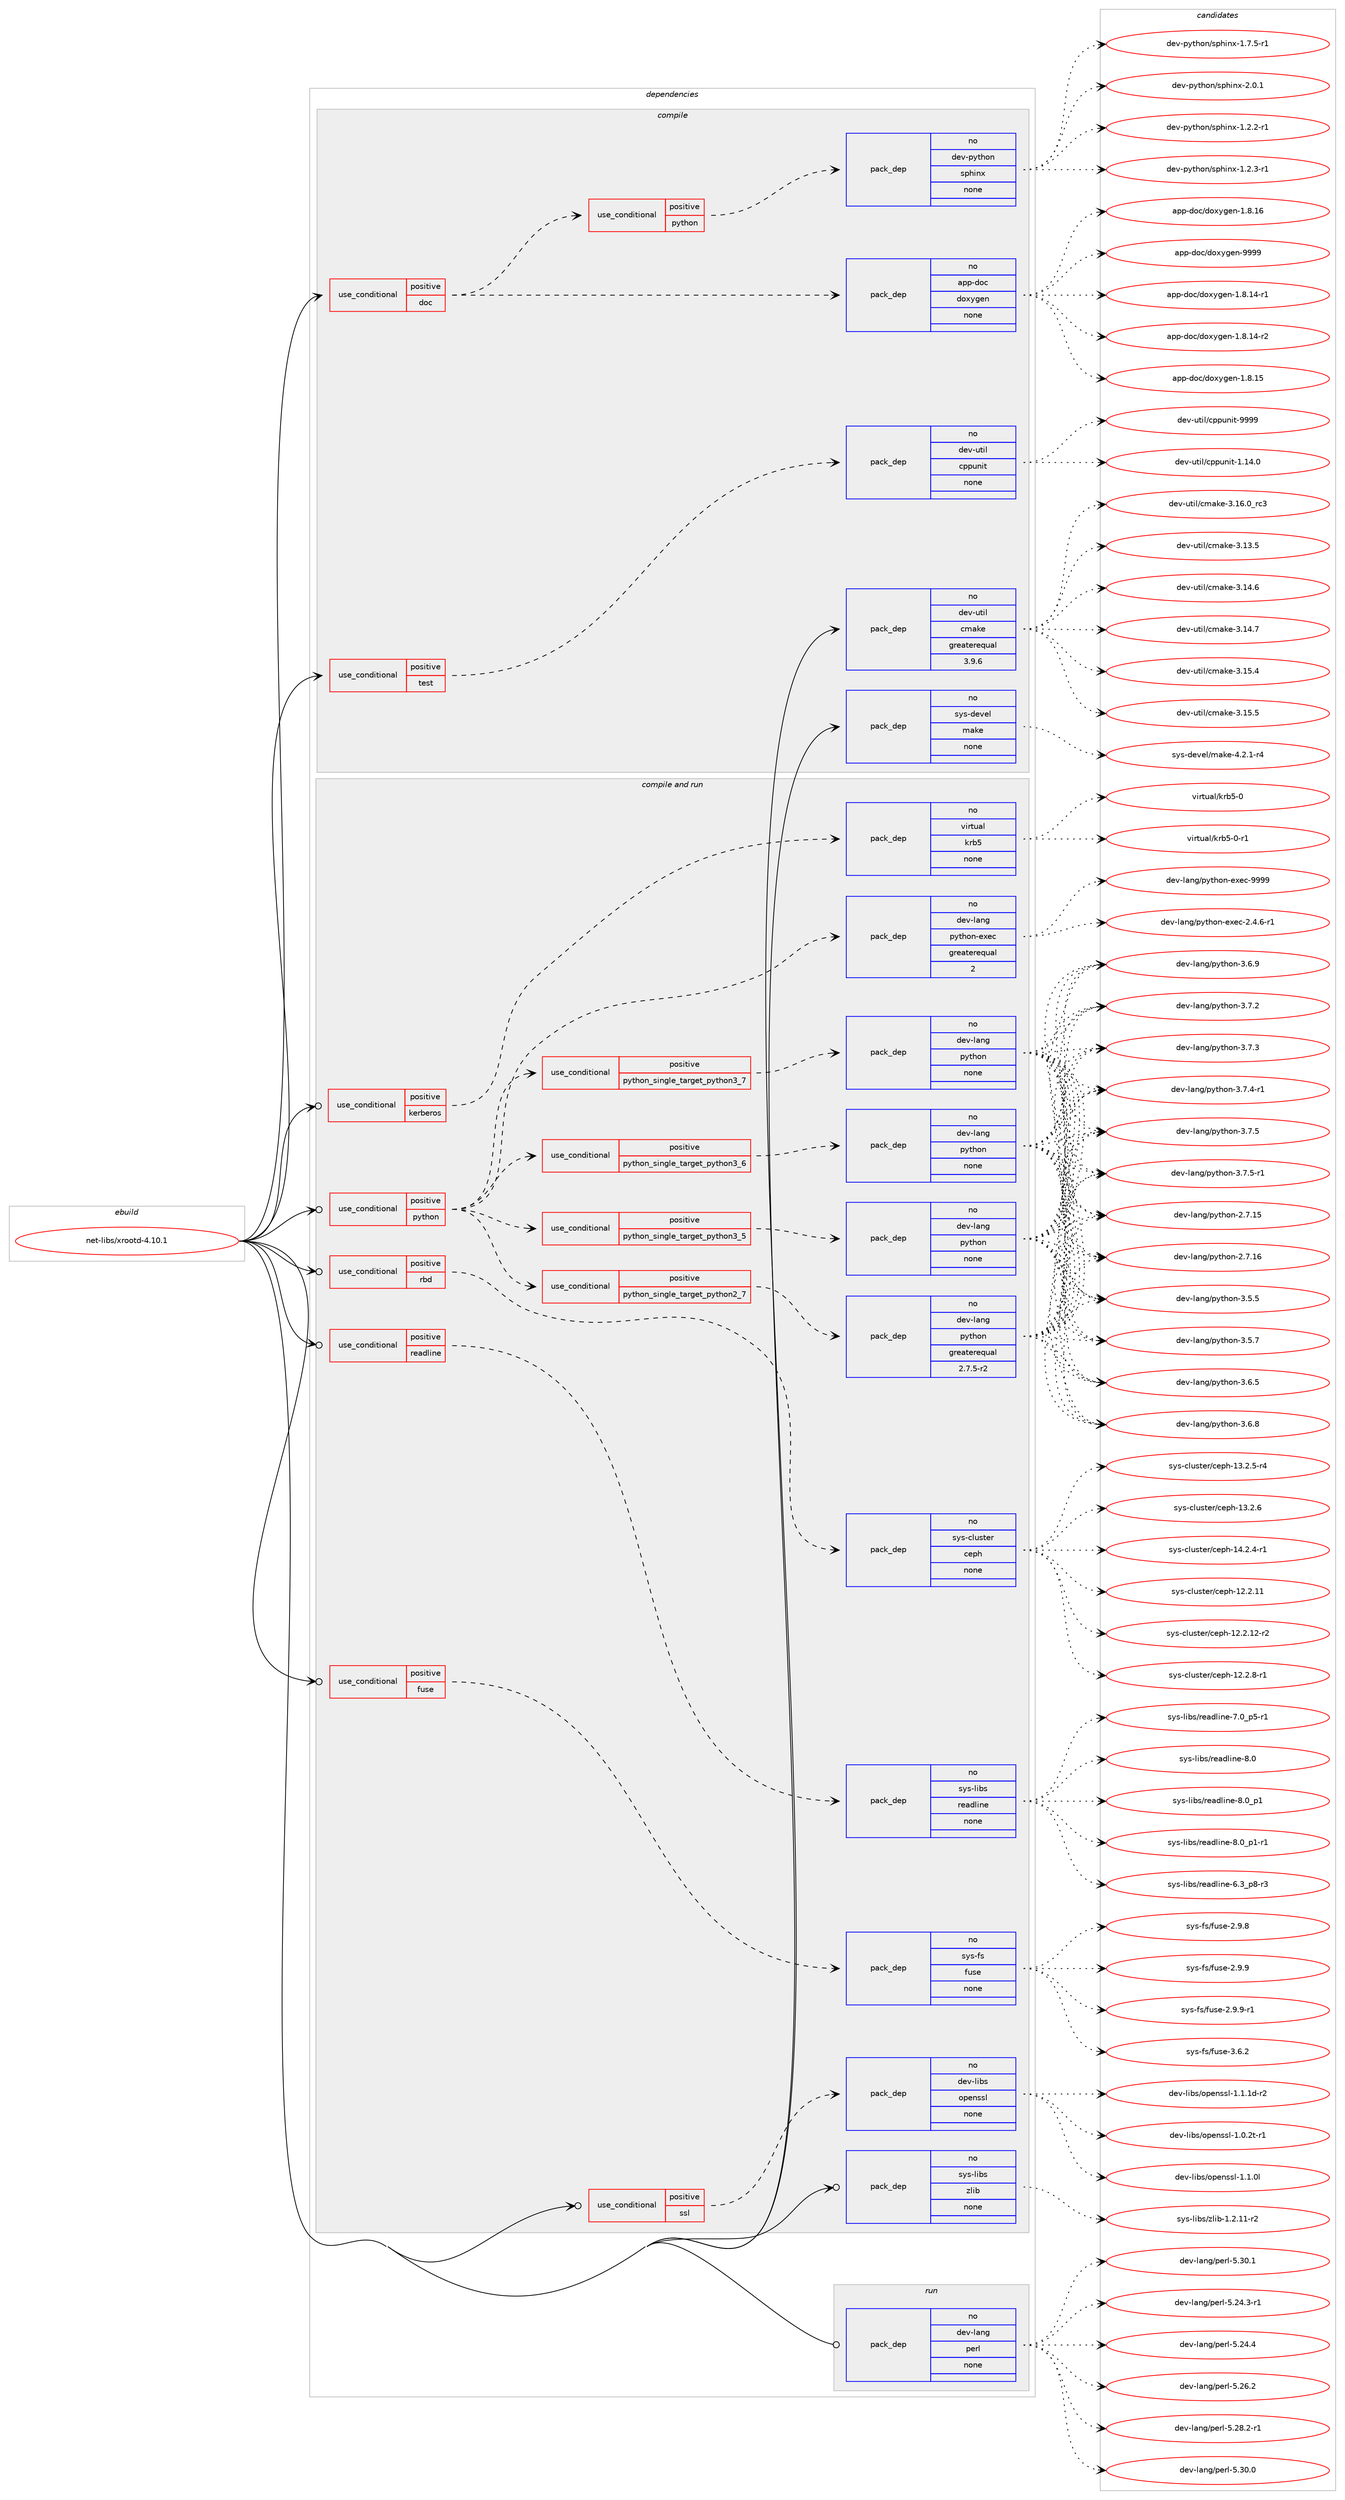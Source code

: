 digraph prolog {

# *************
# Graph options
# *************

newrank=true;
concentrate=true;
compound=true;
graph [rankdir=LR,fontname=Helvetica,fontsize=10,ranksep=1.5];#, ranksep=2.5, nodesep=0.2];
edge  [arrowhead=vee];
node  [fontname=Helvetica,fontsize=10];

# **********
# The ebuild
# **********

subgraph cluster_leftcol {
color=gray;
rank=same;
label=<<i>ebuild</i>>;
id [label="net-libs/xrootd-4.10.1", color=red, width=4, href="../net-libs/xrootd-4.10.1.svg"];
}

# ****************
# The dependencies
# ****************

subgraph cluster_midcol {
color=gray;
label=<<i>dependencies</i>>;
subgraph cluster_compile {
fillcolor="#eeeeee";
style=filled;
label=<<i>compile</i>>;
subgraph cond202141 {
dependency829151 [label=<<TABLE BORDER="0" CELLBORDER="1" CELLSPACING="0" CELLPADDING="4"><TR><TD ROWSPAN="3" CELLPADDING="10">use_conditional</TD></TR><TR><TD>positive</TD></TR><TR><TD>doc</TD></TR></TABLE>>, shape=none, color=red];
subgraph pack612465 {
dependency829152 [label=<<TABLE BORDER="0" CELLBORDER="1" CELLSPACING="0" CELLPADDING="4" WIDTH="220"><TR><TD ROWSPAN="6" CELLPADDING="30">pack_dep</TD></TR><TR><TD WIDTH="110">no</TD></TR><TR><TD>app-doc</TD></TR><TR><TD>doxygen</TD></TR><TR><TD>none</TD></TR><TR><TD></TD></TR></TABLE>>, shape=none, color=blue];
}
dependency829151:e -> dependency829152:w [weight=20,style="dashed",arrowhead="vee"];
subgraph cond202142 {
dependency829153 [label=<<TABLE BORDER="0" CELLBORDER="1" CELLSPACING="0" CELLPADDING="4"><TR><TD ROWSPAN="3" CELLPADDING="10">use_conditional</TD></TR><TR><TD>positive</TD></TR><TR><TD>python</TD></TR></TABLE>>, shape=none, color=red];
subgraph pack612466 {
dependency829154 [label=<<TABLE BORDER="0" CELLBORDER="1" CELLSPACING="0" CELLPADDING="4" WIDTH="220"><TR><TD ROWSPAN="6" CELLPADDING="30">pack_dep</TD></TR><TR><TD WIDTH="110">no</TD></TR><TR><TD>dev-python</TD></TR><TR><TD>sphinx</TD></TR><TR><TD>none</TD></TR><TR><TD></TD></TR></TABLE>>, shape=none, color=blue];
}
dependency829153:e -> dependency829154:w [weight=20,style="dashed",arrowhead="vee"];
}
dependency829151:e -> dependency829153:w [weight=20,style="dashed",arrowhead="vee"];
}
id:e -> dependency829151:w [weight=20,style="solid",arrowhead="vee"];
subgraph cond202143 {
dependency829155 [label=<<TABLE BORDER="0" CELLBORDER="1" CELLSPACING="0" CELLPADDING="4"><TR><TD ROWSPAN="3" CELLPADDING="10">use_conditional</TD></TR><TR><TD>positive</TD></TR><TR><TD>test</TD></TR></TABLE>>, shape=none, color=red];
subgraph pack612467 {
dependency829156 [label=<<TABLE BORDER="0" CELLBORDER="1" CELLSPACING="0" CELLPADDING="4" WIDTH="220"><TR><TD ROWSPAN="6" CELLPADDING="30">pack_dep</TD></TR><TR><TD WIDTH="110">no</TD></TR><TR><TD>dev-util</TD></TR><TR><TD>cppunit</TD></TR><TR><TD>none</TD></TR><TR><TD></TD></TR></TABLE>>, shape=none, color=blue];
}
dependency829155:e -> dependency829156:w [weight=20,style="dashed",arrowhead="vee"];
}
id:e -> dependency829155:w [weight=20,style="solid",arrowhead="vee"];
subgraph pack612468 {
dependency829157 [label=<<TABLE BORDER="0" CELLBORDER="1" CELLSPACING="0" CELLPADDING="4" WIDTH="220"><TR><TD ROWSPAN="6" CELLPADDING="30">pack_dep</TD></TR><TR><TD WIDTH="110">no</TD></TR><TR><TD>dev-util</TD></TR><TR><TD>cmake</TD></TR><TR><TD>greaterequal</TD></TR><TR><TD>3.9.6</TD></TR></TABLE>>, shape=none, color=blue];
}
id:e -> dependency829157:w [weight=20,style="solid",arrowhead="vee"];
subgraph pack612469 {
dependency829158 [label=<<TABLE BORDER="0" CELLBORDER="1" CELLSPACING="0" CELLPADDING="4" WIDTH="220"><TR><TD ROWSPAN="6" CELLPADDING="30">pack_dep</TD></TR><TR><TD WIDTH="110">no</TD></TR><TR><TD>sys-devel</TD></TR><TR><TD>make</TD></TR><TR><TD>none</TD></TR><TR><TD></TD></TR></TABLE>>, shape=none, color=blue];
}
id:e -> dependency829158:w [weight=20,style="solid",arrowhead="vee"];
}
subgraph cluster_compileandrun {
fillcolor="#eeeeee";
style=filled;
label=<<i>compile and run</i>>;
subgraph cond202144 {
dependency829159 [label=<<TABLE BORDER="0" CELLBORDER="1" CELLSPACING="0" CELLPADDING="4"><TR><TD ROWSPAN="3" CELLPADDING="10">use_conditional</TD></TR><TR><TD>positive</TD></TR><TR><TD>fuse</TD></TR></TABLE>>, shape=none, color=red];
subgraph pack612470 {
dependency829160 [label=<<TABLE BORDER="0" CELLBORDER="1" CELLSPACING="0" CELLPADDING="4" WIDTH="220"><TR><TD ROWSPAN="6" CELLPADDING="30">pack_dep</TD></TR><TR><TD WIDTH="110">no</TD></TR><TR><TD>sys-fs</TD></TR><TR><TD>fuse</TD></TR><TR><TD>none</TD></TR><TR><TD></TD></TR></TABLE>>, shape=none, color=blue];
}
dependency829159:e -> dependency829160:w [weight=20,style="dashed",arrowhead="vee"];
}
id:e -> dependency829159:w [weight=20,style="solid",arrowhead="odotvee"];
subgraph cond202145 {
dependency829161 [label=<<TABLE BORDER="0" CELLBORDER="1" CELLSPACING="0" CELLPADDING="4"><TR><TD ROWSPAN="3" CELLPADDING="10">use_conditional</TD></TR><TR><TD>positive</TD></TR><TR><TD>kerberos</TD></TR></TABLE>>, shape=none, color=red];
subgraph pack612471 {
dependency829162 [label=<<TABLE BORDER="0" CELLBORDER="1" CELLSPACING="0" CELLPADDING="4" WIDTH="220"><TR><TD ROWSPAN="6" CELLPADDING="30">pack_dep</TD></TR><TR><TD WIDTH="110">no</TD></TR><TR><TD>virtual</TD></TR><TR><TD>krb5</TD></TR><TR><TD>none</TD></TR><TR><TD></TD></TR></TABLE>>, shape=none, color=blue];
}
dependency829161:e -> dependency829162:w [weight=20,style="dashed",arrowhead="vee"];
}
id:e -> dependency829161:w [weight=20,style="solid",arrowhead="odotvee"];
subgraph cond202146 {
dependency829163 [label=<<TABLE BORDER="0" CELLBORDER="1" CELLSPACING="0" CELLPADDING="4"><TR><TD ROWSPAN="3" CELLPADDING="10">use_conditional</TD></TR><TR><TD>positive</TD></TR><TR><TD>python</TD></TR></TABLE>>, shape=none, color=red];
subgraph cond202147 {
dependency829164 [label=<<TABLE BORDER="0" CELLBORDER="1" CELLSPACING="0" CELLPADDING="4"><TR><TD ROWSPAN="3" CELLPADDING="10">use_conditional</TD></TR><TR><TD>positive</TD></TR><TR><TD>python_single_target_python2_7</TD></TR></TABLE>>, shape=none, color=red];
subgraph pack612472 {
dependency829165 [label=<<TABLE BORDER="0" CELLBORDER="1" CELLSPACING="0" CELLPADDING="4" WIDTH="220"><TR><TD ROWSPAN="6" CELLPADDING="30">pack_dep</TD></TR><TR><TD WIDTH="110">no</TD></TR><TR><TD>dev-lang</TD></TR><TR><TD>python</TD></TR><TR><TD>greaterequal</TD></TR><TR><TD>2.7.5-r2</TD></TR></TABLE>>, shape=none, color=blue];
}
dependency829164:e -> dependency829165:w [weight=20,style="dashed",arrowhead="vee"];
}
dependency829163:e -> dependency829164:w [weight=20,style="dashed",arrowhead="vee"];
subgraph cond202148 {
dependency829166 [label=<<TABLE BORDER="0" CELLBORDER="1" CELLSPACING="0" CELLPADDING="4"><TR><TD ROWSPAN="3" CELLPADDING="10">use_conditional</TD></TR><TR><TD>positive</TD></TR><TR><TD>python_single_target_python3_5</TD></TR></TABLE>>, shape=none, color=red];
subgraph pack612473 {
dependency829167 [label=<<TABLE BORDER="0" CELLBORDER="1" CELLSPACING="0" CELLPADDING="4" WIDTH="220"><TR><TD ROWSPAN="6" CELLPADDING="30">pack_dep</TD></TR><TR><TD WIDTH="110">no</TD></TR><TR><TD>dev-lang</TD></TR><TR><TD>python</TD></TR><TR><TD>none</TD></TR><TR><TD></TD></TR></TABLE>>, shape=none, color=blue];
}
dependency829166:e -> dependency829167:w [weight=20,style="dashed",arrowhead="vee"];
}
dependency829163:e -> dependency829166:w [weight=20,style="dashed",arrowhead="vee"];
subgraph cond202149 {
dependency829168 [label=<<TABLE BORDER="0" CELLBORDER="1" CELLSPACING="0" CELLPADDING="4"><TR><TD ROWSPAN="3" CELLPADDING="10">use_conditional</TD></TR><TR><TD>positive</TD></TR><TR><TD>python_single_target_python3_6</TD></TR></TABLE>>, shape=none, color=red];
subgraph pack612474 {
dependency829169 [label=<<TABLE BORDER="0" CELLBORDER="1" CELLSPACING="0" CELLPADDING="4" WIDTH="220"><TR><TD ROWSPAN="6" CELLPADDING="30">pack_dep</TD></TR><TR><TD WIDTH="110">no</TD></TR><TR><TD>dev-lang</TD></TR><TR><TD>python</TD></TR><TR><TD>none</TD></TR><TR><TD></TD></TR></TABLE>>, shape=none, color=blue];
}
dependency829168:e -> dependency829169:w [weight=20,style="dashed",arrowhead="vee"];
}
dependency829163:e -> dependency829168:w [weight=20,style="dashed",arrowhead="vee"];
subgraph cond202150 {
dependency829170 [label=<<TABLE BORDER="0" CELLBORDER="1" CELLSPACING="0" CELLPADDING="4"><TR><TD ROWSPAN="3" CELLPADDING="10">use_conditional</TD></TR><TR><TD>positive</TD></TR><TR><TD>python_single_target_python3_7</TD></TR></TABLE>>, shape=none, color=red];
subgraph pack612475 {
dependency829171 [label=<<TABLE BORDER="0" CELLBORDER="1" CELLSPACING="0" CELLPADDING="4" WIDTH="220"><TR><TD ROWSPAN="6" CELLPADDING="30">pack_dep</TD></TR><TR><TD WIDTH="110">no</TD></TR><TR><TD>dev-lang</TD></TR><TR><TD>python</TD></TR><TR><TD>none</TD></TR><TR><TD></TD></TR></TABLE>>, shape=none, color=blue];
}
dependency829170:e -> dependency829171:w [weight=20,style="dashed",arrowhead="vee"];
}
dependency829163:e -> dependency829170:w [weight=20,style="dashed",arrowhead="vee"];
subgraph pack612476 {
dependency829172 [label=<<TABLE BORDER="0" CELLBORDER="1" CELLSPACING="0" CELLPADDING="4" WIDTH="220"><TR><TD ROWSPAN="6" CELLPADDING="30">pack_dep</TD></TR><TR><TD WIDTH="110">no</TD></TR><TR><TD>dev-lang</TD></TR><TR><TD>python-exec</TD></TR><TR><TD>greaterequal</TD></TR><TR><TD>2</TD></TR></TABLE>>, shape=none, color=blue];
}
dependency829163:e -> dependency829172:w [weight=20,style="dashed",arrowhead="vee"];
}
id:e -> dependency829163:w [weight=20,style="solid",arrowhead="odotvee"];
subgraph cond202151 {
dependency829173 [label=<<TABLE BORDER="0" CELLBORDER="1" CELLSPACING="0" CELLPADDING="4"><TR><TD ROWSPAN="3" CELLPADDING="10">use_conditional</TD></TR><TR><TD>positive</TD></TR><TR><TD>rbd</TD></TR></TABLE>>, shape=none, color=red];
subgraph pack612477 {
dependency829174 [label=<<TABLE BORDER="0" CELLBORDER="1" CELLSPACING="0" CELLPADDING="4" WIDTH="220"><TR><TD ROWSPAN="6" CELLPADDING="30">pack_dep</TD></TR><TR><TD WIDTH="110">no</TD></TR><TR><TD>sys-cluster</TD></TR><TR><TD>ceph</TD></TR><TR><TD>none</TD></TR><TR><TD></TD></TR></TABLE>>, shape=none, color=blue];
}
dependency829173:e -> dependency829174:w [weight=20,style="dashed",arrowhead="vee"];
}
id:e -> dependency829173:w [weight=20,style="solid",arrowhead="odotvee"];
subgraph cond202152 {
dependency829175 [label=<<TABLE BORDER="0" CELLBORDER="1" CELLSPACING="0" CELLPADDING="4"><TR><TD ROWSPAN="3" CELLPADDING="10">use_conditional</TD></TR><TR><TD>positive</TD></TR><TR><TD>readline</TD></TR></TABLE>>, shape=none, color=red];
subgraph pack612478 {
dependency829176 [label=<<TABLE BORDER="0" CELLBORDER="1" CELLSPACING="0" CELLPADDING="4" WIDTH="220"><TR><TD ROWSPAN="6" CELLPADDING="30">pack_dep</TD></TR><TR><TD WIDTH="110">no</TD></TR><TR><TD>sys-libs</TD></TR><TR><TD>readline</TD></TR><TR><TD>none</TD></TR><TR><TD></TD></TR></TABLE>>, shape=none, color=blue];
}
dependency829175:e -> dependency829176:w [weight=20,style="dashed",arrowhead="vee"];
}
id:e -> dependency829175:w [weight=20,style="solid",arrowhead="odotvee"];
subgraph cond202153 {
dependency829177 [label=<<TABLE BORDER="0" CELLBORDER="1" CELLSPACING="0" CELLPADDING="4"><TR><TD ROWSPAN="3" CELLPADDING="10">use_conditional</TD></TR><TR><TD>positive</TD></TR><TR><TD>ssl</TD></TR></TABLE>>, shape=none, color=red];
subgraph pack612479 {
dependency829178 [label=<<TABLE BORDER="0" CELLBORDER="1" CELLSPACING="0" CELLPADDING="4" WIDTH="220"><TR><TD ROWSPAN="6" CELLPADDING="30">pack_dep</TD></TR><TR><TD WIDTH="110">no</TD></TR><TR><TD>dev-libs</TD></TR><TR><TD>openssl</TD></TR><TR><TD>none</TD></TR><TR><TD></TD></TR></TABLE>>, shape=none, color=blue];
}
dependency829177:e -> dependency829178:w [weight=20,style="dashed",arrowhead="vee"];
}
id:e -> dependency829177:w [weight=20,style="solid",arrowhead="odotvee"];
subgraph pack612480 {
dependency829179 [label=<<TABLE BORDER="0" CELLBORDER="1" CELLSPACING="0" CELLPADDING="4" WIDTH="220"><TR><TD ROWSPAN="6" CELLPADDING="30">pack_dep</TD></TR><TR><TD WIDTH="110">no</TD></TR><TR><TD>sys-libs</TD></TR><TR><TD>zlib</TD></TR><TR><TD>none</TD></TR><TR><TD></TD></TR></TABLE>>, shape=none, color=blue];
}
id:e -> dependency829179:w [weight=20,style="solid",arrowhead="odotvee"];
}
subgraph cluster_run {
fillcolor="#eeeeee";
style=filled;
label=<<i>run</i>>;
subgraph pack612481 {
dependency829180 [label=<<TABLE BORDER="0" CELLBORDER="1" CELLSPACING="0" CELLPADDING="4" WIDTH="220"><TR><TD ROWSPAN="6" CELLPADDING="30">pack_dep</TD></TR><TR><TD WIDTH="110">no</TD></TR><TR><TD>dev-lang</TD></TR><TR><TD>perl</TD></TR><TR><TD>none</TD></TR><TR><TD></TD></TR></TABLE>>, shape=none, color=blue];
}
id:e -> dependency829180:w [weight=20,style="solid",arrowhead="odot"];
}
}

# **************
# The candidates
# **************

subgraph cluster_choices {
rank=same;
color=gray;
label=<<i>candidates</i>>;

subgraph choice612465 {
color=black;
nodesep=1;
choice97112112451001119947100111120121103101110454946564649524511449 [label="app-doc/doxygen-1.8.14-r1", color=red, width=4,href="../app-doc/doxygen-1.8.14-r1.svg"];
choice97112112451001119947100111120121103101110454946564649524511450 [label="app-doc/doxygen-1.8.14-r2", color=red, width=4,href="../app-doc/doxygen-1.8.14-r2.svg"];
choice9711211245100111994710011112012110310111045494656464953 [label="app-doc/doxygen-1.8.15", color=red, width=4,href="../app-doc/doxygen-1.8.15.svg"];
choice9711211245100111994710011112012110310111045494656464954 [label="app-doc/doxygen-1.8.16", color=red, width=4,href="../app-doc/doxygen-1.8.16.svg"];
choice971121124510011199471001111201211031011104557575757 [label="app-doc/doxygen-9999", color=red, width=4,href="../app-doc/doxygen-9999.svg"];
dependency829152:e -> choice97112112451001119947100111120121103101110454946564649524511449:w [style=dotted,weight="100"];
dependency829152:e -> choice97112112451001119947100111120121103101110454946564649524511450:w [style=dotted,weight="100"];
dependency829152:e -> choice9711211245100111994710011112012110310111045494656464953:w [style=dotted,weight="100"];
dependency829152:e -> choice9711211245100111994710011112012110310111045494656464954:w [style=dotted,weight="100"];
dependency829152:e -> choice971121124510011199471001111201211031011104557575757:w [style=dotted,weight="100"];
}
subgraph choice612466 {
color=black;
nodesep=1;
choice10010111845112121116104111110471151121041051101204549465046504511449 [label="dev-python/sphinx-1.2.2-r1", color=red, width=4,href="../dev-python/sphinx-1.2.2-r1.svg"];
choice10010111845112121116104111110471151121041051101204549465046514511449 [label="dev-python/sphinx-1.2.3-r1", color=red, width=4,href="../dev-python/sphinx-1.2.3-r1.svg"];
choice10010111845112121116104111110471151121041051101204549465546534511449 [label="dev-python/sphinx-1.7.5-r1", color=red, width=4,href="../dev-python/sphinx-1.7.5-r1.svg"];
choice1001011184511212111610411111047115112104105110120455046484649 [label="dev-python/sphinx-2.0.1", color=red, width=4,href="../dev-python/sphinx-2.0.1.svg"];
dependency829154:e -> choice10010111845112121116104111110471151121041051101204549465046504511449:w [style=dotted,weight="100"];
dependency829154:e -> choice10010111845112121116104111110471151121041051101204549465046514511449:w [style=dotted,weight="100"];
dependency829154:e -> choice10010111845112121116104111110471151121041051101204549465546534511449:w [style=dotted,weight="100"];
dependency829154:e -> choice1001011184511212111610411111047115112104105110120455046484649:w [style=dotted,weight="100"];
}
subgraph choice612467 {
color=black;
nodesep=1;
choice10010111845117116105108479911211211711010511645494649524648 [label="dev-util/cppunit-1.14.0", color=red, width=4,href="../dev-util/cppunit-1.14.0.svg"];
choice1001011184511711610510847991121121171101051164557575757 [label="dev-util/cppunit-9999", color=red, width=4,href="../dev-util/cppunit-9999.svg"];
dependency829156:e -> choice10010111845117116105108479911211211711010511645494649524648:w [style=dotted,weight="100"];
dependency829156:e -> choice1001011184511711610510847991121121171101051164557575757:w [style=dotted,weight="100"];
}
subgraph choice612468 {
color=black;
nodesep=1;
choice1001011184511711610510847991099710710145514649514653 [label="dev-util/cmake-3.13.5", color=red, width=4,href="../dev-util/cmake-3.13.5.svg"];
choice1001011184511711610510847991099710710145514649524654 [label="dev-util/cmake-3.14.6", color=red, width=4,href="../dev-util/cmake-3.14.6.svg"];
choice1001011184511711610510847991099710710145514649524655 [label="dev-util/cmake-3.14.7", color=red, width=4,href="../dev-util/cmake-3.14.7.svg"];
choice1001011184511711610510847991099710710145514649534652 [label="dev-util/cmake-3.15.4", color=red, width=4,href="../dev-util/cmake-3.15.4.svg"];
choice1001011184511711610510847991099710710145514649534653 [label="dev-util/cmake-3.15.5", color=red, width=4,href="../dev-util/cmake-3.15.5.svg"];
choice1001011184511711610510847991099710710145514649544648951149951 [label="dev-util/cmake-3.16.0_rc3", color=red, width=4,href="../dev-util/cmake-3.16.0_rc3.svg"];
dependency829157:e -> choice1001011184511711610510847991099710710145514649514653:w [style=dotted,weight="100"];
dependency829157:e -> choice1001011184511711610510847991099710710145514649524654:w [style=dotted,weight="100"];
dependency829157:e -> choice1001011184511711610510847991099710710145514649524655:w [style=dotted,weight="100"];
dependency829157:e -> choice1001011184511711610510847991099710710145514649534652:w [style=dotted,weight="100"];
dependency829157:e -> choice1001011184511711610510847991099710710145514649534653:w [style=dotted,weight="100"];
dependency829157:e -> choice1001011184511711610510847991099710710145514649544648951149951:w [style=dotted,weight="100"];
}
subgraph choice612469 {
color=black;
nodesep=1;
choice1151211154510010111810110847109971071014552465046494511452 [label="sys-devel/make-4.2.1-r4", color=red, width=4,href="../sys-devel/make-4.2.1-r4.svg"];
dependency829158:e -> choice1151211154510010111810110847109971071014552465046494511452:w [style=dotted,weight="100"];
}
subgraph choice612470 {
color=black;
nodesep=1;
choice1151211154510211547102117115101455046574656 [label="sys-fs/fuse-2.9.8", color=red, width=4,href="../sys-fs/fuse-2.9.8.svg"];
choice1151211154510211547102117115101455046574657 [label="sys-fs/fuse-2.9.9", color=red, width=4,href="../sys-fs/fuse-2.9.9.svg"];
choice11512111545102115471021171151014550465746574511449 [label="sys-fs/fuse-2.9.9-r1", color=red, width=4,href="../sys-fs/fuse-2.9.9-r1.svg"];
choice1151211154510211547102117115101455146544650 [label="sys-fs/fuse-3.6.2", color=red, width=4,href="../sys-fs/fuse-3.6.2.svg"];
dependency829160:e -> choice1151211154510211547102117115101455046574656:w [style=dotted,weight="100"];
dependency829160:e -> choice1151211154510211547102117115101455046574657:w [style=dotted,weight="100"];
dependency829160:e -> choice11512111545102115471021171151014550465746574511449:w [style=dotted,weight="100"];
dependency829160:e -> choice1151211154510211547102117115101455146544650:w [style=dotted,weight="100"];
}
subgraph choice612471 {
color=black;
nodesep=1;
choice118105114116117971084710711498534548 [label="virtual/krb5-0", color=red, width=4,href="../virtual/krb5-0.svg"];
choice1181051141161179710847107114985345484511449 [label="virtual/krb5-0-r1", color=red, width=4,href="../virtual/krb5-0-r1.svg"];
dependency829162:e -> choice118105114116117971084710711498534548:w [style=dotted,weight="100"];
dependency829162:e -> choice1181051141161179710847107114985345484511449:w [style=dotted,weight="100"];
}
subgraph choice612472 {
color=black;
nodesep=1;
choice10010111845108971101034711212111610411111045504655464953 [label="dev-lang/python-2.7.15", color=red, width=4,href="../dev-lang/python-2.7.15.svg"];
choice10010111845108971101034711212111610411111045504655464954 [label="dev-lang/python-2.7.16", color=red, width=4,href="../dev-lang/python-2.7.16.svg"];
choice100101118451089711010347112121116104111110455146534653 [label="dev-lang/python-3.5.5", color=red, width=4,href="../dev-lang/python-3.5.5.svg"];
choice100101118451089711010347112121116104111110455146534655 [label="dev-lang/python-3.5.7", color=red, width=4,href="../dev-lang/python-3.5.7.svg"];
choice100101118451089711010347112121116104111110455146544653 [label="dev-lang/python-3.6.5", color=red, width=4,href="../dev-lang/python-3.6.5.svg"];
choice100101118451089711010347112121116104111110455146544656 [label="dev-lang/python-3.6.8", color=red, width=4,href="../dev-lang/python-3.6.8.svg"];
choice100101118451089711010347112121116104111110455146544657 [label="dev-lang/python-3.6.9", color=red, width=4,href="../dev-lang/python-3.6.9.svg"];
choice100101118451089711010347112121116104111110455146554650 [label="dev-lang/python-3.7.2", color=red, width=4,href="../dev-lang/python-3.7.2.svg"];
choice100101118451089711010347112121116104111110455146554651 [label="dev-lang/python-3.7.3", color=red, width=4,href="../dev-lang/python-3.7.3.svg"];
choice1001011184510897110103471121211161041111104551465546524511449 [label="dev-lang/python-3.7.4-r1", color=red, width=4,href="../dev-lang/python-3.7.4-r1.svg"];
choice100101118451089711010347112121116104111110455146554653 [label="dev-lang/python-3.7.5", color=red, width=4,href="../dev-lang/python-3.7.5.svg"];
choice1001011184510897110103471121211161041111104551465546534511449 [label="dev-lang/python-3.7.5-r1", color=red, width=4,href="../dev-lang/python-3.7.5-r1.svg"];
dependency829165:e -> choice10010111845108971101034711212111610411111045504655464953:w [style=dotted,weight="100"];
dependency829165:e -> choice10010111845108971101034711212111610411111045504655464954:w [style=dotted,weight="100"];
dependency829165:e -> choice100101118451089711010347112121116104111110455146534653:w [style=dotted,weight="100"];
dependency829165:e -> choice100101118451089711010347112121116104111110455146534655:w [style=dotted,weight="100"];
dependency829165:e -> choice100101118451089711010347112121116104111110455146544653:w [style=dotted,weight="100"];
dependency829165:e -> choice100101118451089711010347112121116104111110455146544656:w [style=dotted,weight="100"];
dependency829165:e -> choice100101118451089711010347112121116104111110455146544657:w [style=dotted,weight="100"];
dependency829165:e -> choice100101118451089711010347112121116104111110455146554650:w [style=dotted,weight="100"];
dependency829165:e -> choice100101118451089711010347112121116104111110455146554651:w [style=dotted,weight="100"];
dependency829165:e -> choice1001011184510897110103471121211161041111104551465546524511449:w [style=dotted,weight="100"];
dependency829165:e -> choice100101118451089711010347112121116104111110455146554653:w [style=dotted,weight="100"];
dependency829165:e -> choice1001011184510897110103471121211161041111104551465546534511449:w [style=dotted,weight="100"];
}
subgraph choice612473 {
color=black;
nodesep=1;
choice10010111845108971101034711212111610411111045504655464953 [label="dev-lang/python-2.7.15", color=red, width=4,href="../dev-lang/python-2.7.15.svg"];
choice10010111845108971101034711212111610411111045504655464954 [label="dev-lang/python-2.7.16", color=red, width=4,href="../dev-lang/python-2.7.16.svg"];
choice100101118451089711010347112121116104111110455146534653 [label="dev-lang/python-3.5.5", color=red, width=4,href="../dev-lang/python-3.5.5.svg"];
choice100101118451089711010347112121116104111110455146534655 [label="dev-lang/python-3.5.7", color=red, width=4,href="../dev-lang/python-3.5.7.svg"];
choice100101118451089711010347112121116104111110455146544653 [label="dev-lang/python-3.6.5", color=red, width=4,href="../dev-lang/python-3.6.5.svg"];
choice100101118451089711010347112121116104111110455146544656 [label="dev-lang/python-3.6.8", color=red, width=4,href="../dev-lang/python-3.6.8.svg"];
choice100101118451089711010347112121116104111110455146544657 [label="dev-lang/python-3.6.9", color=red, width=4,href="../dev-lang/python-3.6.9.svg"];
choice100101118451089711010347112121116104111110455146554650 [label="dev-lang/python-3.7.2", color=red, width=4,href="../dev-lang/python-3.7.2.svg"];
choice100101118451089711010347112121116104111110455146554651 [label="dev-lang/python-3.7.3", color=red, width=4,href="../dev-lang/python-3.7.3.svg"];
choice1001011184510897110103471121211161041111104551465546524511449 [label="dev-lang/python-3.7.4-r1", color=red, width=4,href="../dev-lang/python-3.7.4-r1.svg"];
choice100101118451089711010347112121116104111110455146554653 [label="dev-lang/python-3.7.5", color=red, width=4,href="../dev-lang/python-3.7.5.svg"];
choice1001011184510897110103471121211161041111104551465546534511449 [label="dev-lang/python-3.7.5-r1", color=red, width=4,href="../dev-lang/python-3.7.5-r1.svg"];
dependency829167:e -> choice10010111845108971101034711212111610411111045504655464953:w [style=dotted,weight="100"];
dependency829167:e -> choice10010111845108971101034711212111610411111045504655464954:w [style=dotted,weight="100"];
dependency829167:e -> choice100101118451089711010347112121116104111110455146534653:w [style=dotted,weight="100"];
dependency829167:e -> choice100101118451089711010347112121116104111110455146534655:w [style=dotted,weight="100"];
dependency829167:e -> choice100101118451089711010347112121116104111110455146544653:w [style=dotted,weight="100"];
dependency829167:e -> choice100101118451089711010347112121116104111110455146544656:w [style=dotted,weight="100"];
dependency829167:e -> choice100101118451089711010347112121116104111110455146544657:w [style=dotted,weight="100"];
dependency829167:e -> choice100101118451089711010347112121116104111110455146554650:w [style=dotted,weight="100"];
dependency829167:e -> choice100101118451089711010347112121116104111110455146554651:w [style=dotted,weight="100"];
dependency829167:e -> choice1001011184510897110103471121211161041111104551465546524511449:w [style=dotted,weight="100"];
dependency829167:e -> choice100101118451089711010347112121116104111110455146554653:w [style=dotted,weight="100"];
dependency829167:e -> choice1001011184510897110103471121211161041111104551465546534511449:w [style=dotted,weight="100"];
}
subgraph choice612474 {
color=black;
nodesep=1;
choice10010111845108971101034711212111610411111045504655464953 [label="dev-lang/python-2.7.15", color=red, width=4,href="../dev-lang/python-2.7.15.svg"];
choice10010111845108971101034711212111610411111045504655464954 [label="dev-lang/python-2.7.16", color=red, width=4,href="../dev-lang/python-2.7.16.svg"];
choice100101118451089711010347112121116104111110455146534653 [label="dev-lang/python-3.5.5", color=red, width=4,href="../dev-lang/python-3.5.5.svg"];
choice100101118451089711010347112121116104111110455146534655 [label="dev-lang/python-3.5.7", color=red, width=4,href="../dev-lang/python-3.5.7.svg"];
choice100101118451089711010347112121116104111110455146544653 [label="dev-lang/python-3.6.5", color=red, width=4,href="../dev-lang/python-3.6.5.svg"];
choice100101118451089711010347112121116104111110455146544656 [label="dev-lang/python-3.6.8", color=red, width=4,href="../dev-lang/python-3.6.8.svg"];
choice100101118451089711010347112121116104111110455146544657 [label="dev-lang/python-3.6.9", color=red, width=4,href="../dev-lang/python-3.6.9.svg"];
choice100101118451089711010347112121116104111110455146554650 [label="dev-lang/python-3.7.2", color=red, width=4,href="../dev-lang/python-3.7.2.svg"];
choice100101118451089711010347112121116104111110455146554651 [label="dev-lang/python-3.7.3", color=red, width=4,href="../dev-lang/python-3.7.3.svg"];
choice1001011184510897110103471121211161041111104551465546524511449 [label="dev-lang/python-3.7.4-r1", color=red, width=4,href="../dev-lang/python-3.7.4-r1.svg"];
choice100101118451089711010347112121116104111110455146554653 [label="dev-lang/python-3.7.5", color=red, width=4,href="../dev-lang/python-3.7.5.svg"];
choice1001011184510897110103471121211161041111104551465546534511449 [label="dev-lang/python-3.7.5-r1", color=red, width=4,href="../dev-lang/python-3.7.5-r1.svg"];
dependency829169:e -> choice10010111845108971101034711212111610411111045504655464953:w [style=dotted,weight="100"];
dependency829169:e -> choice10010111845108971101034711212111610411111045504655464954:w [style=dotted,weight="100"];
dependency829169:e -> choice100101118451089711010347112121116104111110455146534653:w [style=dotted,weight="100"];
dependency829169:e -> choice100101118451089711010347112121116104111110455146534655:w [style=dotted,weight="100"];
dependency829169:e -> choice100101118451089711010347112121116104111110455146544653:w [style=dotted,weight="100"];
dependency829169:e -> choice100101118451089711010347112121116104111110455146544656:w [style=dotted,weight="100"];
dependency829169:e -> choice100101118451089711010347112121116104111110455146544657:w [style=dotted,weight="100"];
dependency829169:e -> choice100101118451089711010347112121116104111110455146554650:w [style=dotted,weight="100"];
dependency829169:e -> choice100101118451089711010347112121116104111110455146554651:w [style=dotted,weight="100"];
dependency829169:e -> choice1001011184510897110103471121211161041111104551465546524511449:w [style=dotted,weight="100"];
dependency829169:e -> choice100101118451089711010347112121116104111110455146554653:w [style=dotted,weight="100"];
dependency829169:e -> choice1001011184510897110103471121211161041111104551465546534511449:w [style=dotted,weight="100"];
}
subgraph choice612475 {
color=black;
nodesep=1;
choice10010111845108971101034711212111610411111045504655464953 [label="dev-lang/python-2.7.15", color=red, width=4,href="../dev-lang/python-2.7.15.svg"];
choice10010111845108971101034711212111610411111045504655464954 [label="dev-lang/python-2.7.16", color=red, width=4,href="../dev-lang/python-2.7.16.svg"];
choice100101118451089711010347112121116104111110455146534653 [label="dev-lang/python-3.5.5", color=red, width=4,href="../dev-lang/python-3.5.5.svg"];
choice100101118451089711010347112121116104111110455146534655 [label="dev-lang/python-3.5.7", color=red, width=4,href="../dev-lang/python-3.5.7.svg"];
choice100101118451089711010347112121116104111110455146544653 [label="dev-lang/python-3.6.5", color=red, width=4,href="../dev-lang/python-3.6.5.svg"];
choice100101118451089711010347112121116104111110455146544656 [label="dev-lang/python-3.6.8", color=red, width=4,href="../dev-lang/python-3.6.8.svg"];
choice100101118451089711010347112121116104111110455146544657 [label="dev-lang/python-3.6.9", color=red, width=4,href="../dev-lang/python-3.6.9.svg"];
choice100101118451089711010347112121116104111110455146554650 [label="dev-lang/python-3.7.2", color=red, width=4,href="../dev-lang/python-3.7.2.svg"];
choice100101118451089711010347112121116104111110455146554651 [label="dev-lang/python-3.7.3", color=red, width=4,href="../dev-lang/python-3.7.3.svg"];
choice1001011184510897110103471121211161041111104551465546524511449 [label="dev-lang/python-3.7.4-r1", color=red, width=4,href="../dev-lang/python-3.7.4-r1.svg"];
choice100101118451089711010347112121116104111110455146554653 [label="dev-lang/python-3.7.5", color=red, width=4,href="../dev-lang/python-3.7.5.svg"];
choice1001011184510897110103471121211161041111104551465546534511449 [label="dev-lang/python-3.7.5-r1", color=red, width=4,href="../dev-lang/python-3.7.5-r1.svg"];
dependency829171:e -> choice10010111845108971101034711212111610411111045504655464953:w [style=dotted,weight="100"];
dependency829171:e -> choice10010111845108971101034711212111610411111045504655464954:w [style=dotted,weight="100"];
dependency829171:e -> choice100101118451089711010347112121116104111110455146534653:w [style=dotted,weight="100"];
dependency829171:e -> choice100101118451089711010347112121116104111110455146534655:w [style=dotted,weight="100"];
dependency829171:e -> choice100101118451089711010347112121116104111110455146544653:w [style=dotted,weight="100"];
dependency829171:e -> choice100101118451089711010347112121116104111110455146544656:w [style=dotted,weight="100"];
dependency829171:e -> choice100101118451089711010347112121116104111110455146544657:w [style=dotted,weight="100"];
dependency829171:e -> choice100101118451089711010347112121116104111110455146554650:w [style=dotted,weight="100"];
dependency829171:e -> choice100101118451089711010347112121116104111110455146554651:w [style=dotted,weight="100"];
dependency829171:e -> choice1001011184510897110103471121211161041111104551465546524511449:w [style=dotted,weight="100"];
dependency829171:e -> choice100101118451089711010347112121116104111110455146554653:w [style=dotted,weight="100"];
dependency829171:e -> choice1001011184510897110103471121211161041111104551465546534511449:w [style=dotted,weight="100"];
}
subgraph choice612476 {
color=black;
nodesep=1;
choice10010111845108971101034711212111610411111045101120101994550465246544511449 [label="dev-lang/python-exec-2.4.6-r1", color=red, width=4,href="../dev-lang/python-exec-2.4.6-r1.svg"];
choice10010111845108971101034711212111610411111045101120101994557575757 [label="dev-lang/python-exec-9999", color=red, width=4,href="../dev-lang/python-exec-9999.svg"];
dependency829172:e -> choice10010111845108971101034711212111610411111045101120101994550465246544511449:w [style=dotted,weight="100"];
dependency829172:e -> choice10010111845108971101034711212111610411111045101120101994557575757:w [style=dotted,weight="100"];
}
subgraph choice612477 {
color=black;
nodesep=1;
choice115121115459910811711511610111447991011121044549504650464949 [label="sys-cluster/ceph-12.2.11", color=red, width=4,href="../sys-cluster/ceph-12.2.11.svg"];
choice1151211154599108117115116101114479910111210445495046504649504511450 [label="sys-cluster/ceph-12.2.12-r2", color=red, width=4,href="../sys-cluster/ceph-12.2.12-r2.svg"];
choice11512111545991081171151161011144799101112104454950465046564511449 [label="sys-cluster/ceph-12.2.8-r1", color=red, width=4,href="../sys-cluster/ceph-12.2.8-r1.svg"];
choice11512111545991081171151161011144799101112104454951465046534511452 [label="sys-cluster/ceph-13.2.5-r4", color=red, width=4,href="../sys-cluster/ceph-13.2.5-r4.svg"];
choice1151211154599108117115116101114479910111210445495146504654 [label="sys-cluster/ceph-13.2.6", color=red, width=4,href="../sys-cluster/ceph-13.2.6.svg"];
choice11512111545991081171151161011144799101112104454952465046524511449 [label="sys-cluster/ceph-14.2.4-r1", color=red, width=4,href="../sys-cluster/ceph-14.2.4-r1.svg"];
dependency829174:e -> choice115121115459910811711511610111447991011121044549504650464949:w [style=dotted,weight="100"];
dependency829174:e -> choice1151211154599108117115116101114479910111210445495046504649504511450:w [style=dotted,weight="100"];
dependency829174:e -> choice11512111545991081171151161011144799101112104454950465046564511449:w [style=dotted,weight="100"];
dependency829174:e -> choice11512111545991081171151161011144799101112104454951465046534511452:w [style=dotted,weight="100"];
dependency829174:e -> choice1151211154599108117115116101114479910111210445495146504654:w [style=dotted,weight="100"];
dependency829174:e -> choice11512111545991081171151161011144799101112104454952465046524511449:w [style=dotted,weight="100"];
}
subgraph choice612478 {
color=black;
nodesep=1;
choice115121115451081059811547114101971001081051101014554465195112564511451 [label="sys-libs/readline-6.3_p8-r3", color=red, width=4,href="../sys-libs/readline-6.3_p8-r3.svg"];
choice115121115451081059811547114101971001081051101014555464895112534511449 [label="sys-libs/readline-7.0_p5-r1", color=red, width=4,href="../sys-libs/readline-7.0_p5-r1.svg"];
choice1151211154510810598115471141019710010810511010145564648 [label="sys-libs/readline-8.0", color=red, width=4,href="../sys-libs/readline-8.0.svg"];
choice11512111545108105981154711410197100108105110101455646489511249 [label="sys-libs/readline-8.0_p1", color=red, width=4,href="../sys-libs/readline-8.0_p1.svg"];
choice115121115451081059811547114101971001081051101014556464895112494511449 [label="sys-libs/readline-8.0_p1-r1", color=red, width=4,href="../sys-libs/readline-8.0_p1-r1.svg"];
dependency829176:e -> choice115121115451081059811547114101971001081051101014554465195112564511451:w [style=dotted,weight="100"];
dependency829176:e -> choice115121115451081059811547114101971001081051101014555464895112534511449:w [style=dotted,weight="100"];
dependency829176:e -> choice1151211154510810598115471141019710010810511010145564648:w [style=dotted,weight="100"];
dependency829176:e -> choice11512111545108105981154711410197100108105110101455646489511249:w [style=dotted,weight="100"];
dependency829176:e -> choice115121115451081059811547114101971001081051101014556464895112494511449:w [style=dotted,weight="100"];
}
subgraph choice612479 {
color=black;
nodesep=1;
choice1001011184510810598115471111121011101151151084549464846501164511449 [label="dev-libs/openssl-1.0.2t-r1", color=red, width=4,href="../dev-libs/openssl-1.0.2t-r1.svg"];
choice100101118451081059811547111112101110115115108454946494648108 [label="dev-libs/openssl-1.1.0l", color=red, width=4,href="../dev-libs/openssl-1.1.0l.svg"];
choice1001011184510810598115471111121011101151151084549464946491004511450 [label="dev-libs/openssl-1.1.1d-r2", color=red, width=4,href="../dev-libs/openssl-1.1.1d-r2.svg"];
dependency829178:e -> choice1001011184510810598115471111121011101151151084549464846501164511449:w [style=dotted,weight="100"];
dependency829178:e -> choice100101118451081059811547111112101110115115108454946494648108:w [style=dotted,weight="100"];
dependency829178:e -> choice1001011184510810598115471111121011101151151084549464946491004511450:w [style=dotted,weight="100"];
}
subgraph choice612480 {
color=black;
nodesep=1;
choice11512111545108105981154712210810598454946504649494511450 [label="sys-libs/zlib-1.2.11-r2", color=red, width=4,href="../sys-libs/zlib-1.2.11-r2.svg"];
dependency829179:e -> choice11512111545108105981154712210810598454946504649494511450:w [style=dotted,weight="100"];
}
subgraph choice612481 {
color=black;
nodesep=1;
choice100101118451089711010347112101114108455346505246514511449 [label="dev-lang/perl-5.24.3-r1", color=red, width=4,href="../dev-lang/perl-5.24.3-r1.svg"];
choice10010111845108971101034711210111410845534650524652 [label="dev-lang/perl-5.24.4", color=red, width=4,href="../dev-lang/perl-5.24.4.svg"];
choice10010111845108971101034711210111410845534650544650 [label="dev-lang/perl-5.26.2", color=red, width=4,href="../dev-lang/perl-5.26.2.svg"];
choice100101118451089711010347112101114108455346505646504511449 [label="dev-lang/perl-5.28.2-r1", color=red, width=4,href="../dev-lang/perl-5.28.2-r1.svg"];
choice10010111845108971101034711210111410845534651484648 [label="dev-lang/perl-5.30.0", color=red, width=4,href="../dev-lang/perl-5.30.0.svg"];
choice10010111845108971101034711210111410845534651484649 [label="dev-lang/perl-5.30.1", color=red, width=4,href="../dev-lang/perl-5.30.1.svg"];
dependency829180:e -> choice100101118451089711010347112101114108455346505246514511449:w [style=dotted,weight="100"];
dependency829180:e -> choice10010111845108971101034711210111410845534650524652:w [style=dotted,weight="100"];
dependency829180:e -> choice10010111845108971101034711210111410845534650544650:w [style=dotted,weight="100"];
dependency829180:e -> choice100101118451089711010347112101114108455346505646504511449:w [style=dotted,weight="100"];
dependency829180:e -> choice10010111845108971101034711210111410845534651484648:w [style=dotted,weight="100"];
dependency829180:e -> choice10010111845108971101034711210111410845534651484649:w [style=dotted,weight="100"];
}
}

}
